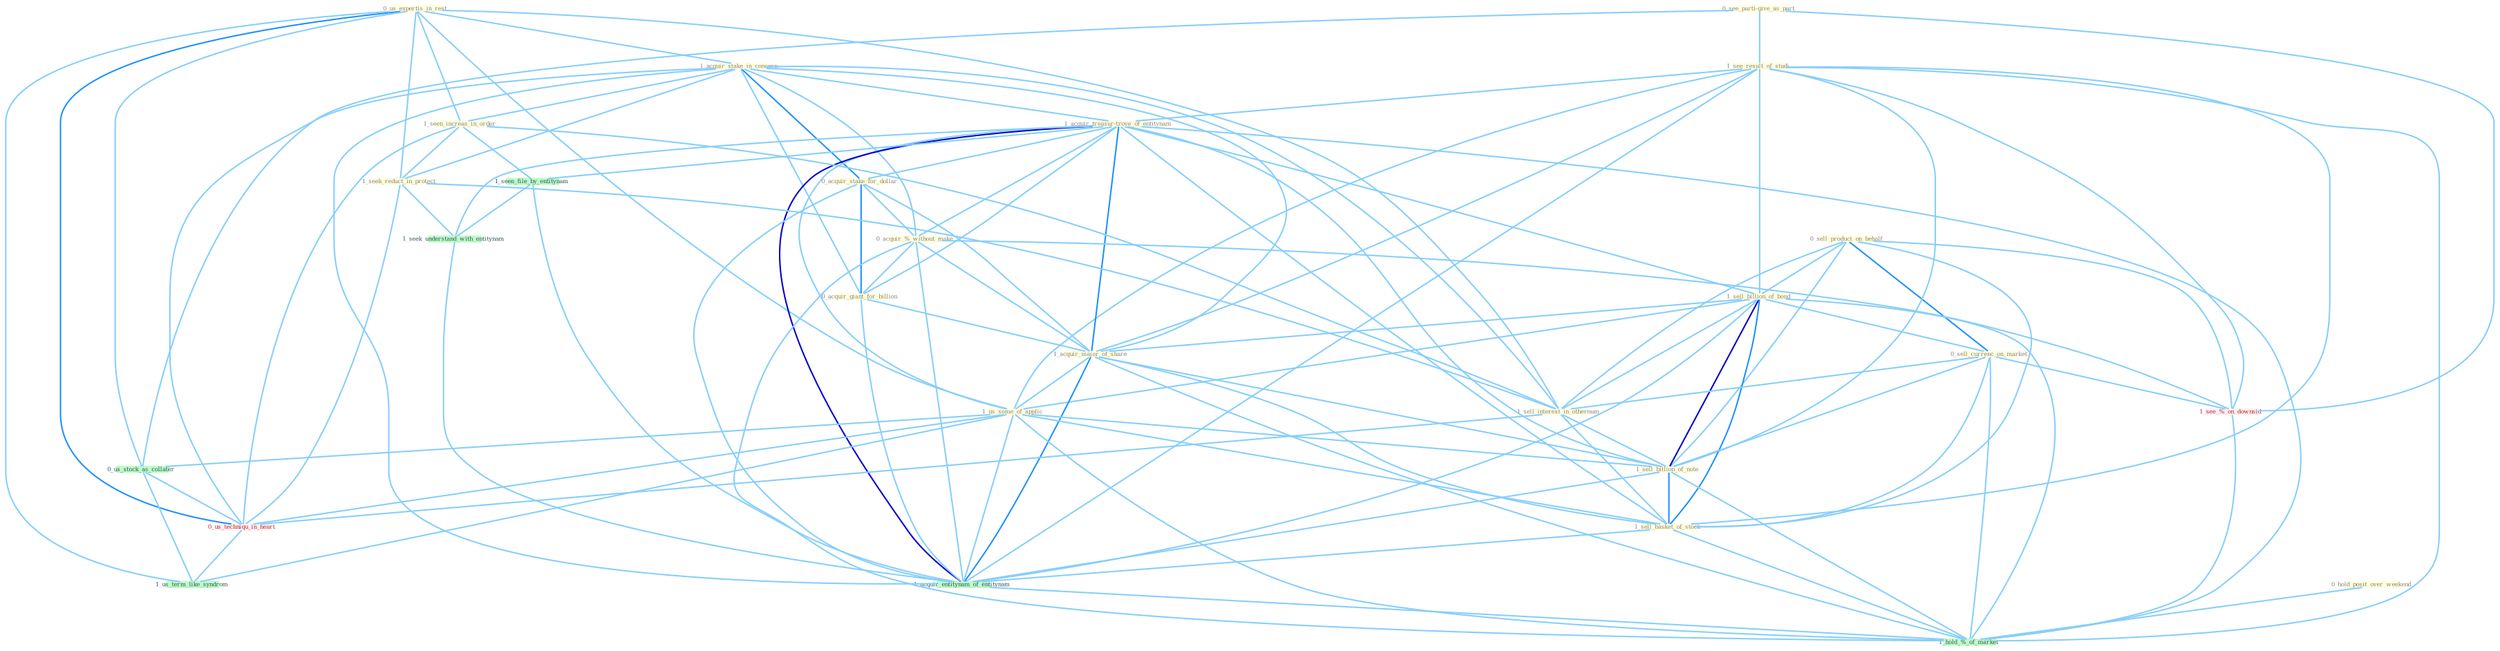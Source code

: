 Graph G{ 
    node
    [shape=polygon,style=filled,width=.5,height=.06,color="#BDFCC9",fixedsize=true,fontsize=4,
    fontcolor="#2f4f4f"];
    {node
    [color="#ffffe0", fontcolor="#8b7d6b"] "0_us_expertis_in_rest " "0_see_parti-give_as_part " "0_sell_product_on_behalf " "1_acquir_stake_in_concern " "1_see_result_of_studi " "1_acquir_treasur-trove_of_entitynam " "1_sell_billion_of_bond " "0_acquir_stake_for_dollar " "1_seen_increas_in_order " "1_seek_reduct_in_protect " "0_acquir_%_without_make " "0_acquir_giant_for_billion " "0_sell_currenc_on_market " "0_hold_posit_over_weekend " "1_acquir_major_of_share " "1_sell_interest_in_othernum " "1_us_some_of_applic " "1_sell_billion_of_note " "1_sell_basket_of_stock "}
{node [color="#fff0f5", fontcolor="#b22222"] "0_us_techniqu_in_heart " "1_see_%_on_downsid "}
edge [color="#B0E2FF"];

	"0_us_expertis_in_rest " -- "1_acquir_stake_in_concern " [w="1", color="#87cefa" ];
	"0_us_expertis_in_rest " -- "1_seen_increas_in_order " [w="1", color="#87cefa" ];
	"0_us_expertis_in_rest " -- "1_seek_reduct_in_protect " [w="1", color="#87cefa" ];
	"0_us_expertis_in_rest " -- "1_sell_interest_in_othernum " [w="1", color="#87cefa" ];
	"0_us_expertis_in_rest " -- "1_us_some_of_applic " [w="1", color="#87cefa" ];
	"0_us_expertis_in_rest " -- "0_us_stock_as_collater " [w="1", color="#87cefa" ];
	"0_us_expertis_in_rest " -- "0_us_techniqu_in_heart " [w="2", color="#1e90ff" , len=0.8];
	"0_us_expertis_in_rest " -- "1_us_term_like_syndrom " [w="1", color="#87cefa" ];
	"0_see_parti-give_as_part " -- "1_see_result_of_studi " [w="1", color="#87cefa" ];
	"0_see_parti-give_as_part " -- "0_us_stock_as_collater " [w="1", color="#87cefa" ];
	"0_see_parti-give_as_part " -- "1_see_%_on_downsid " [w="1", color="#87cefa" ];
	"0_sell_product_on_behalf " -- "1_sell_billion_of_bond " [w="1", color="#87cefa" ];
	"0_sell_product_on_behalf " -- "0_sell_currenc_on_market " [w="2", color="#1e90ff" , len=0.8];
	"0_sell_product_on_behalf " -- "1_sell_interest_in_othernum " [w="1", color="#87cefa" ];
	"0_sell_product_on_behalf " -- "1_sell_billion_of_note " [w="1", color="#87cefa" ];
	"0_sell_product_on_behalf " -- "1_sell_basket_of_stock " [w="1", color="#87cefa" ];
	"0_sell_product_on_behalf " -- "1_see_%_on_downsid " [w="1", color="#87cefa" ];
	"1_acquir_stake_in_concern " -- "1_acquir_treasur-trove_of_entitynam " [w="1", color="#87cefa" ];
	"1_acquir_stake_in_concern " -- "0_acquir_stake_for_dollar " [w="2", color="#1e90ff" , len=0.8];
	"1_acquir_stake_in_concern " -- "1_seen_increas_in_order " [w="1", color="#87cefa" ];
	"1_acquir_stake_in_concern " -- "1_seek_reduct_in_protect " [w="1", color="#87cefa" ];
	"1_acquir_stake_in_concern " -- "0_acquir_%_without_make " [w="1", color="#87cefa" ];
	"1_acquir_stake_in_concern " -- "0_acquir_giant_for_billion " [w="1", color="#87cefa" ];
	"1_acquir_stake_in_concern " -- "1_acquir_major_of_share " [w="1", color="#87cefa" ];
	"1_acquir_stake_in_concern " -- "1_sell_interest_in_othernum " [w="1", color="#87cefa" ];
	"1_acquir_stake_in_concern " -- "1_acquir_entitynam_of_entitynam " [w="1", color="#87cefa" ];
	"1_acquir_stake_in_concern " -- "0_us_techniqu_in_heart " [w="1", color="#87cefa" ];
	"1_see_result_of_studi " -- "1_acquir_treasur-trove_of_entitynam " [w="1", color="#87cefa" ];
	"1_see_result_of_studi " -- "1_sell_billion_of_bond " [w="1", color="#87cefa" ];
	"1_see_result_of_studi " -- "1_acquir_major_of_share " [w="1", color="#87cefa" ];
	"1_see_result_of_studi " -- "1_us_some_of_applic " [w="1", color="#87cefa" ];
	"1_see_result_of_studi " -- "1_sell_billion_of_note " [w="1", color="#87cefa" ];
	"1_see_result_of_studi " -- "1_sell_basket_of_stock " [w="1", color="#87cefa" ];
	"1_see_result_of_studi " -- "1_acquir_entitynam_of_entitynam " [w="1", color="#87cefa" ];
	"1_see_result_of_studi " -- "1_see_%_on_downsid " [w="1", color="#87cefa" ];
	"1_see_result_of_studi " -- "1_hold_%_of_market " [w="1", color="#87cefa" ];
	"1_acquir_treasur-trove_of_entitynam " -- "1_sell_billion_of_bond " [w="1", color="#87cefa" ];
	"1_acquir_treasur-trove_of_entitynam " -- "0_acquir_stake_for_dollar " [w="1", color="#87cefa" ];
	"1_acquir_treasur-trove_of_entitynam " -- "0_acquir_%_without_make " [w="1", color="#87cefa" ];
	"1_acquir_treasur-trove_of_entitynam " -- "0_acquir_giant_for_billion " [w="1", color="#87cefa" ];
	"1_acquir_treasur-trove_of_entitynam " -- "1_acquir_major_of_share " [w="2", color="#1e90ff" , len=0.8];
	"1_acquir_treasur-trove_of_entitynam " -- "1_us_some_of_applic " [w="1", color="#87cefa" ];
	"1_acquir_treasur-trove_of_entitynam " -- "1_sell_billion_of_note " [w="1", color="#87cefa" ];
	"1_acquir_treasur-trove_of_entitynam " -- "1_sell_basket_of_stock " [w="1", color="#87cefa" ];
	"1_acquir_treasur-trove_of_entitynam " -- "1_seen_file_by_entitynam " [w="1", color="#87cefa" ];
	"1_acquir_treasur-trove_of_entitynam " -- "1_seek_understand_with_entitynam " [w="1", color="#87cefa" ];
	"1_acquir_treasur-trove_of_entitynam " -- "1_acquir_entitynam_of_entitynam " [w="3", color="#0000cd" , len=0.6];
	"1_acquir_treasur-trove_of_entitynam " -- "1_hold_%_of_market " [w="1", color="#87cefa" ];
	"1_sell_billion_of_bond " -- "0_sell_currenc_on_market " [w="1", color="#87cefa" ];
	"1_sell_billion_of_bond " -- "1_acquir_major_of_share " [w="1", color="#87cefa" ];
	"1_sell_billion_of_bond " -- "1_sell_interest_in_othernum " [w="1", color="#87cefa" ];
	"1_sell_billion_of_bond " -- "1_us_some_of_applic " [w="1", color="#87cefa" ];
	"1_sell_billion_of_bond " -- "1_sell_billion_of_note " [w="3", color="#0000cd" , len=0.6];
	"1_sell_billion_of_bond " -- "1_sell_basket_of_stock " [w="2", color="#1e90ff" , len=0.8];
	"1_sell_billion_of_bond " -- "1_acquir_entitynam_of_entitynam " [w="1", color="#87cefa" ];
	"1_sell_billion_of_bond " -- "1_hold_%_of_market " [w="1", color="#87cefa" ];
	"0_acquir_stake_for_dollar " -- "0_acquir_%_without_make " [w="1", color="#87cefa" ];
	"0_acquir_stake_for_dollar " -- "0_acquir_giant_for_billion " [w="2", color="#1e90ff" , len=0.8];
	"0_acquir_stake_for_dollar " -- "1_acquir_major_of_share " [w="1", color="#87cefa" ];
	"0_acquir_stake_for_dollar " -- "1_acquir_entitynam_of_entitynam " [w="1", color="#87cefa" ];
	"1_seen_increas_in_order " -- "1_seek_reduct_in_protect " [w="1", color="#87cefa" ];
	"1_seen_increas_in_order " -- "1_sell_interest_in_othernum " [w="1", color="#87cefa" ];
	"1_seen_increas_in_order " -- "1_seen_file_by_entitynam " [w="1", color="#87cefa" ];
	"1_seen_increas_in_order " -- "0_us_techniqu_in_heart " [w="1", color="#87cefa" ];
	"1_seek_reduct_in_protect " -- "1_sell_interest_in_othernum " [w="1", color="#87cefa" ];
	"1_seek_reduct_in_protect " -- "1_seek_understand_with_entitynam " [w="1", color="#87cefa" ];
	"1_seek_reduct_in_protect " -- "0_us_techniqu_in_heart " [w="1", color="#87cefa" ];
	"0_acquir_%_without_make " -- "0_acquir_giant_for_billion " [w="1", color="#87cefa" ];
	"0_acquir_%_without_make " -- "1_acquir_major_of_share " [w="1", color="#87cefa" ];
	"0_acquir_%_without_make " -- "1_acquir_entitynam_of_entitynam " [w="1", color="#87cefa" ];
	"0_acquir_%_without_make " -- "1_see_%_on_downsid " [w="1", color="#87cefa" ];
	"0_acquir_%_without_make " -- "1_hold_%_of_market " [w="1", color="#87cefa" ];
	"0_acquir_giant_for_billion " -- "1_acquir_major_of_share " [w="1", color="#87cefa" ];
	"0_acquir_giant_for_billion " -- "1_acquir_entitynam_of_entitynam " [w="1", color="#87cefa" ];
	"0_sell_currenc_on_market " -- "1_sell_interest_in_othernum " [w="1", color="#87cefa" ];
	"0_sell_currenc_on_market " -- "1_sell_billion_of_note " [w="1", color="#87cefa" ];
	"0_sell_currenc_on_market " -- "1_sell_basket_of_stock " [w="1", color="#87cefa" ];
	"0_sell_currenc_on_market " -- "1_see_%_on_downsid " [w="1", color="#87cefa" ];
	"0_sell_currenc_on_market " -- "1_hold_%_of_market " [w="1", color="#87cefa" ];
	"0_hold_posit_over_weekend " -- "1_hold_%_of_market " [w="1", color="#87cefa" ];
	"1_acquir_major_of_share " -- "1_us_some_of_applic " [w="1", color="#87cefa" ];
	"1_acquir_major_of_share " -- "1_sell_billion_of_note " [w="1", color="#87cefa" ];
	"1_acquir_major_of_share " -- "1_sell_basket_of_stock " [w="1", color="#87cefa" ];
	"1_acquir_major_of_share " -- "1_acquir_entitynam_of_entitynam " [w="2", color="#1e90ff" , len=0.8];
	"1_acquir_major_of_share " -- "1_hold_%_of_market " [w="1", color="#87cefa" ];
	"1_sell_interest_in_othernum " -- "1_sell_billion_of_note " [w="1", color="#87cefa" ];
	"1_sell_interest_in_othernum " -- "1_sell_basket_of_stock " [w="1", color="#87cefa" ];
	"1_sell_interest_in_othernum " -- "0_us_techniqu_in_heart " [w="1", color="#87cefa" ];
	"1_us_some_of_applic " -- "1_sell_billion_of_note " [w="1", color="#87cefa" ];
	"1_us_some_of_applic " -- "1_sell_basket_of_stock " [w="1", color="#87cefa" ];
	"1_us_some_of_applic " -- "0_us_stock_as_collater " [w="1", color="#87cefa" ];
	"1_us_some_of_applic " -- "1_acquir_entitynam_of_entitynam " [w="1", color="#87cefa" ];
	"1_us_some_of_applic " -- "0_us_techniqu_in_heart " [w="1", color="#87cefa" ];
	"1_us_some_of_applic " -- "1_us_term_like_syndrom " [w="1", color="#87cefa" ];
	"1_us_some_of_applic " -- "1_hold_%_of_market " [w="1", color="#87cefa" ];
	"1_sell_billion_of_note " -- "1_sell_basket_of_stock " [w="2", color="#1e90ff" , len=0.8];
	"1_sell_billion_of_note " -- "1_acquir_entitynam_of_entitynam " [w="1", color="#87cefa" ];
	"1_sell_billion_of_note " -- "1_hold_%_of_market " [w="1", color="#87cefa" ];
	"1_sell_basket_of_stock " -- "1_acquir_entitynam_of_entitynam " [w="1", color="#87cefa" ];
	"1_sell_basket_of_stock " -- "1_hold_%_of_market " [w="1", color="#87cefa" ];
	"1_seen_file_by_entitynam " -- "1_seek_understand_with_entitynam " [w="1", color="#87cefa" ];
	"1_seen_file_by_entitynam " -- "1_acquir_entitynam_of_entitynam " [w="1", color="#87cefa" ];
	"0_us_stock_as_collater " -- "0_us_techniqu_in_heart " [w="1", color="#87cefa" ];
	"0_us_stock_as_collater " -- "1_us_term_like_syndrom " [w="1", color="#87cefa" ];
	"1_seek_understand_with_entitynam " -- "1_acquir_entitynam_of_entitynam " [w="1", color="#87cefa" ];
	"1_acquir_entitynam_of_entitynam " -- "1_hold_%_of_market " [w="1", color="#87cefa" ];
	"0_us_techniqu_in_heart " -- "1_us_term_like_syndrom " [w="1", color="#87cefa" ];
	"1_see_%_on_downsid " -- "1_hold_%_of_market " [w="1", color="#87cefa" ];
}